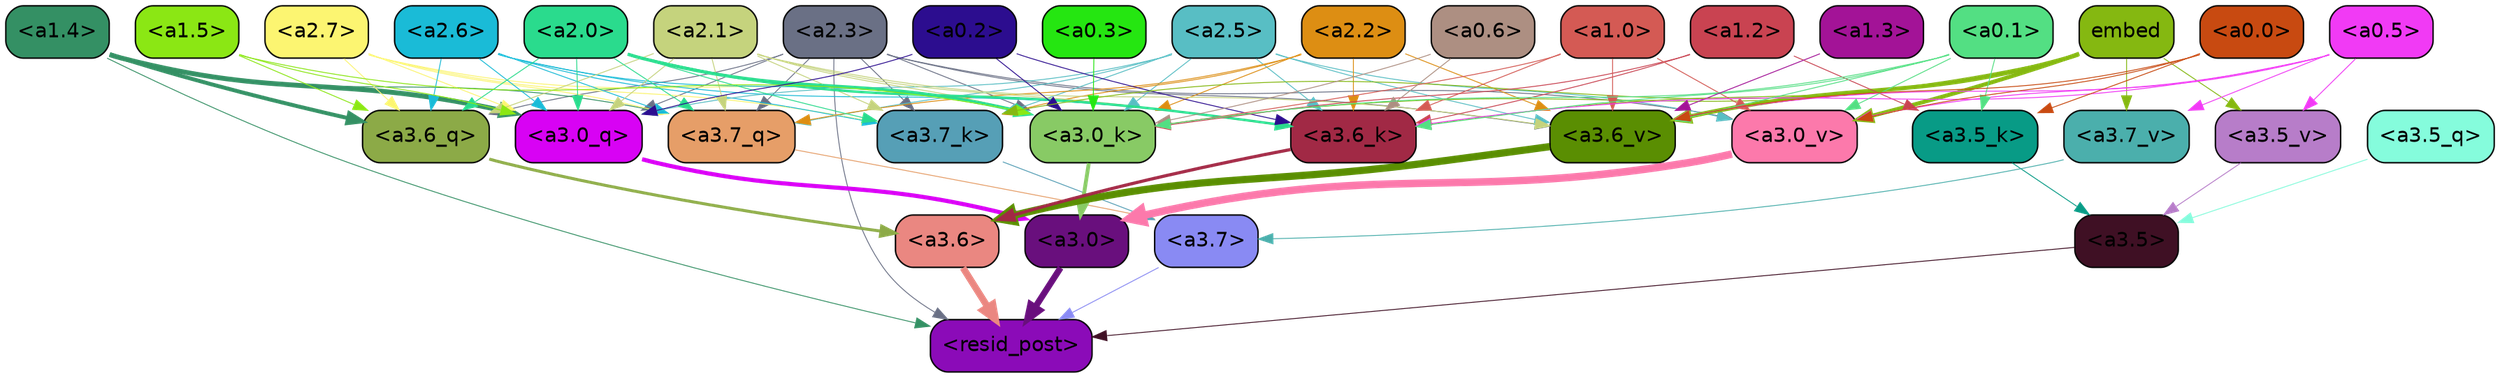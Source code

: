strict digraph "" {
	graph [bgcolor=transparent,
		layout=dot,
		overlap=false,
		splines=true
	];
	"<a3.7>"	[color=black,
		fillcolor="#898af3",
		fontname=Helvetica,
		shape=box,
		style="filled, rounded"];
	"<resid_post>"	[color=black,
		fillcolor="#8b0bb8",
		fontname=Helvetica,
		shape=box,
		style="filled, rounded"];
	"<a3.7>" -> "<resid_post>"	[color="#898af3",
		penwidth=0.6];
	"<a3.6>"	[color=black,
		fillcolor="#ea8781",
		fontname=Helvetica,
		shape=box,
		style="filled, rounded"];
	"<a3.6>" -> "<resid_post>"	[color="#ea8781",
		penwidth=4.646730065345764];
	"<a3.5>"	[color=black,
		fillcolor="#3f1024",
		fontname=Helvetica,
		shape=box,
		style="filled, rounded"];
	"<a3.5>" -> "<resid_post>"	[color="#3f1024",
		penwidth=0.6];
	"<a3.0>"	[color=black,
		fillcolor="#690f7d",
		fontname=Helvetica,
		shape=box,
		style="filled, rounded"];
	"<a3.0>" -> "<resid_post>"	[color="#690f7d",
		penwidth=4.323132634162903];
	"<a2.3>"	[color=black,
		fillcolor="#6a7085",
		fontname=Helvetica,
		shape=box,
		style="filled, rounded"];
	"<a2.3>" -> "<resid_post>"	[color="#6a7085",
		penwidth=0.6];
	"<a3.7_q>"	[color=black,
		fillcolor="#e69e68",
		fontname=Helvetica,
		shape=box,
		style="filled, rounded"];
	"<a2.3>" -> "<a3.7_q>"	[color="#6a7085",
		penwidth=0.6];
	"<a3.6_q>"	[color=black,
		fillcolor="#8caa47",
		fontname=Helvetica,
		shape=box,
		style="filled, rounded"];
	"<a2.3>" -> "<a3.6_q>"	[color="#6a7085",
		penwidth=0.6];
	"<a3.0_q>"	[color=black,
		fillcolor="#d802f4",
		fontname=Helvetica,
		shape=box,
		style="filled, rounded"];
	"<a2.3>" -> "<a3.0_q>"	[color="#6a7085",
		penwidth=0.6];
	"<a3.7_k>"	[color=black,
		fillcolor="#569fb6",
		fontname=Helvetica,
		shape=box,
		style="filled, rounded"];
	"<a2.3>" -> "<a3.7_k>"	[color="#6a7085",
		penwidth=0.6];
	"<a3.0_k>"	[color=black,
		fillcolor="#88ca65",
		fontname=Helvetica,
		shape=box,
		style="filled, rounded"];
	"<a2.3>" -> "<a3.0_k>"	[color="#6a7085",
		penwidth=0.6];
	"<a3.6_v>"	[color=black,
		fillcolor="#5a8e02",
		fontname=Helvetica,
		shape=box,
		style="filled, rounded"];
	"<a2.3>" -> "<a3.6_v>"	[color="#6a7085",
		penwidth=0.6];
	"<a3.0_v>"	[color=black,
		fillcolor="#fc79ab",
		fontname=Helvetica,
		shape=box,
		style="filled, rounded"];
	"<a2.3>" -> "<a3.0_v>"	[color="#6a7085",
		penwidth=0.6];
	"<a1.4>"	[color=black,
		fillcolor="#349064",
		fontname=Helvetica,
		shape=box,
		style="filled, rounded"];
	"<a1.4>" -> "<resid_post>"	[color="#349064",
		penwidth=0.6];
	"<a1.4>" -> "<a3.7_q>"	[color="#349064",
		penwidth=0.6];
	"<a1.4>" -> "<a3.6_q>"	[color="#349064",
		penwidth=2.700703263282776];
	"<a1.4>" -> "<a3.0_q>"	[color="#349064",
		penwidth=3.34255850315094];
	"<a3.7_q>" -> "<a3.7>"	[color="#e69e68",
		penwidth=0.6];
	"<a3.6_q>" -> "<a3.6>"	[color="#8caa47",
		penwidth=2.03758105635643];
	"<a3.5_q>"	[color=black,
		fillcolor="#85fcdc",
		fontname=Helvetica,
		shape=box,
		style="filled, rounded"];
	"<a3.5_q>" -> "<a3.5>"	[color="#85fcdc",
		penwidth=0.6];
	"<a3.0_q>" -> "<a3.0>"	[color="#d802f4",
		penwidth=2.8638100624084473];
	"<a3.7_k>" -> "<a3.7>"	[color="#569fb6",
		penwidth=0.6];
	"<a3.6_k>"	[color=black,
		fillcolor="#a12945",
		fontname=Helvetica,
		shape=box,
		style="filled, rounded"];
	"<a3.6_k>" -> "<a3.6>"	[color="#a12945",
		penwidth=2.174198240041733];
	"<a3.5_k>"	[color=black,
		fillcolor="#089b86",
		fontname=Helvetica,
		shape=box,
		style="filled, rounded"];
	"<a3.5_k>" -> "<a3.5>"	[color="#089b86",
		penwidth=0.6];
	"<a3.0_k>" -> "<a3.0>"	[color="#88ca65",
		penwidth=2.6274144649505615];
	"<a3.7_v>"	[color=black,
		fillcolor="#4bafac",
		fontname=Helvetica,
		shape=box,
		style="filled, rounded"];
	"<a3.7_v>" -> "<a3.7>"	[color="#4bafac",
		penwidth=0.6];
	"<a3.6_v>" -> "<a3.6>"	[color="#5a8e02",
		penwidth=5.002329230308533];
	"<a3.5_v>"	[color=black,
		fillcolor="#b77dc9",
		fontname=Helvetica,
		shape=box,
		style="filled, rounded"];
	"<a3.5_v>" -> "<a3.5>"	[color="#b77dc9",
		penwidth=0.6];
	"<a3.0_v>" -> "<a3.0>"	[color="#fc79ab",
		penwidth=5.188832879066467];
	"<a2.7>"	[color=black,
		fillcolor="#fcf571",
		fontname=Helvetica,
		shape=box,
		style="filled, rounded"];
	"<a2.7>" -> "<a3.7_q>"	[color="#fcf571",
		penwidth=0.6];
	"<a2.7>" -> "<a3.6_q>"	[color="#fcf571",
		penwidth=0.6];
	"<a2.7>" -> "<a3.0_q>"	[color="#fcf571",
		penwidth=0.6];
	"<a2.7>" -> "<a3.7_k>"	[color="#fcf571",
		penwidth=0.6];
	"<a2.7>" -> "<a3.0_k>"	[color="#fcf571",
		penwidth=0.6];
	"<a2.6>"	[color=black,
		fillcolor="#1abbd7",
		fontname=Helvetica,
		shape=box,
		style="filled, rounded"];
	"<a2.6>" -> "<a3.7_q>"	[color="#1abbd7",
		penwidth=0.6];
	"<a2.6>" -> "<a3.6_q>"	[color="#1abbd7",
		penwidth=0.6];
	"<a2.6>" -> "<a3.0_q>"	[color="#1abbd7",
		penwidth=0.6];
	"<a2.6>" -> "<a3.7_k>"	[color="#1abbd7",
		penwidth=0.6];
	"<a2.6>" -> "<a3.6_k>"	[color="#1abbd7",
		penwidth=0.6];
	"<a2.6>" -> "<a3.0_k>"	[color="#1abbd7",
		penwidth=0.6];
	"<a2.5>"	[color=black,
		fillcolor="#58bec4",
		fontname=Helvetica,
		shape=box,
		style="filled, rounded"];
	"<a2.5>" -> "<a3.7_q>"	[color="#58bec4",
		penwidth=0.6];
	"<a2.5>" -> "<a3.0_q>"	[color="#58bec4",
		penwidth=0.6];
	"<a2.5>" -> "<a3.7_k>"	[color="#58bec4",
		penwidth=0.6];
	"<a2.5>" -> "<a3.6_k>"	[color="#58bec4",
		penwidth=0.6];
	"<a2.5>" -> "<a3.0_k>"	[color="#58bec4",
		penwidth=0.6];
	"<a2.5>" -> "<a3.6_v>"	[color="#58bec4",
		penwidth=0.6];
	"<a2.5>" -> "<a3.0_v>"	[color="#58bec4",
		penwidth=0.6];
	"<a2.2>"	[color=black,
		fillcolor="#dd8e13",
		fontname=Helvetica,
		shape=box,
		style="filled, rounded"];
	"<a2.2>" -> "<a3.7_q>"	[color="#dd8e13",
		penwidth=0.6];
	"<a2.2>" -> "<a3.7_k>"	[color="#dd8e13",
		penwidth=0.6];
	"<a2.2>" -> "<a3.6_k>"	[color="#dd8e13",
		penwidth=0.6];
	"<a2.2>" -> "<a3.0_k>"	[color="#dd8e13",
		penwidth=0.6];
	"<a2.2>" -> "<a3.6_v>"	[color="#dd8e13",
		penwidth=0.6];
	"<a2.1>"	[color=black,
		fillcolor="#c5d37d",
		fontname=Helvetica,
		shape=box,
		style="filled, rounded"];
	"<a2.1>" -> "<a3.7_q>"	[color="#c5d37d",
		penwidth=0.6];
	"<a2.1>" -> "<a3.6_q>"	[color="#c5d37d",
		penwidth=0.6];
	"<a2.1>" -> "<a3.0_q>"	[color="#c5d37d",
		penwidth=0.6];
	"<a2.1>" -> "<a3.7_k>"	[color="#c5d37d",
		penwidth=0.6];
	"<a2.1>" -> "<a3.6_k>"	[color="#c5d37d",
		penwidth=0.6];
	"<a2.1>" -> "<a3.0_k>"	[color="#c5d37d",
		penwidth=0.6];
	"<a2.1>" -> "<a3.6_v>"	[color="#c5d37d",
		penwidth=0.6];
	"<a2.0>"	[color=black,
		fillcolor="#2adb8d",
		fontname=Helvetica,
		shape=box,
		style="filled, rounded"];
	"<a2.0>" -> "<a3.7_q>"	[color="#2adb8d",
		penwidth=0.6];
	"<a2.0>" -> "<a3.6_q>"	[color="#2adb8d",
		penwidth=0.6];
	"<a2.0>" -> "<a3.0_q>"	[color="#2adb8d",
		penwidth=0.6];
	"<a2.0>" -> "<a3.7_k>"	[color="#2adb8d",
		penwidth=0.6];
	"<a2.0>" -> "<a3.6_k>"	[color="#2adb8d",
		penwidth=1.6454488784074783];
	"<a2.0>" -> "<a3.0_k>"	[color="#2adb8d",
		penwidth=2.2218968719244003];
	"<a1.5>"	[color=black,
		fillcolor="#8be714",
		fontname=Helvetica,
		shape=box,
		style="filled, rounded"];
	"<a1.5>" -> "<a3.6_q>"	[color="#8be714",
		penwidth=0.6];
	"<a1.5>" -> "<a3.0_q>"	[color="#8be714",
		penwidth=0.6];
	"<a1.5>" -> "<a3.0_k>"	[color="#8be714",
		penwidth=0.6];
	"<a0.2>"	[color=black,
		fillcolor="#2c0d8f",
		fontname=Helvetica,
		shape=box,
		style="filled, rounded"];
	"<a0.2>" -> "<a3.0_q>"	[color="#2c0d8f",
		penwidth=0.6];
	"<a0.2>" -> "<a3.6_k>"	[color="#2c0d8f",
		penwidth=0.6];
	"<a0.2>" -> "<a3.0_k>"	[color="#2c0d8f",
		penwidth=0.6];
	embed	[color=black,
		fillcolor="#85b811",
		fontname=Helvetica,
		shape=box,
		style="filled, rounded"];
	embed -> "<a3.7_k>"	[color="#85b811",
		penwidth=0.6];
	embed -> "<a3.6_k>"	[color="#85b811",
		penwidth=0.6];
	embed -> "<a3.0_k>"	[color="#85b811",
		penwidth=0.6];
	embed -> "<a3.7_v>"	[color="#85b811",
		penwidth=0.6];
	embed -> "<a3.6_v>"	[color="#85b811",
		penwidth=2.8301228284835815];
	embed -> "<a3.5_v>"	[color="#85b811",
		penwidth=0.6];
	embed -> "<a3.0_v>"	[color="#85b811",
		penwidth=2.7660785913467407];
	"<a1.2>"	[color=black,
		fillcolor="#c94351",
		fontname=Helvetica,
		shape=box,
		style="filled, rounded"];
	"<a1.2>" -> "<a3.6_k>"	[color="#c94351",
		penwidth=0.6];
	"<a1.2>" -> "<a3.5_k>"	[color="#c94351",
		penwidth=0.6];
	"<a1.2>" -> "<a3.0_k>"	[color="#c94351",
		penwidth=0.6];
	"<a1.0>"	[color=black,
		fillcolor="#d45a54",
		fontname=Helvetica,
		shape=box,
		style="filled, rounded"];
	"<a1.0>" -> "<a3.6_k>"	[color="#d45a54",
		penwidth=0.6];
	"<a1.0>" -> "<a3.0_k>"	[color="#d45a54",
		penwidth=0.6];
	"<a1.0>" -> "<a3.6_v>"	[color="#d45a54",
		penwidth=0.6];
	"<a1.0>" -> "<a3.0_v>"	[color="#d45a54",
		penwidth=0.6];
	"<a0.6>"	[color=black,
		fillcolor="#ad8f82",
		fontname=Helvetica,
		shape=box,
		style="filled, rounded"];
	"<a0.6>" -> "<a3.6_k>"	[color="#ad8f82",
		penwidth=0.6];
	"<a0.6>" -> "<a3.0_k>"	[color="#ad8f82",
		penwidth=0.6];
	"<a0.5>"	[color=black,
		fillcolor="#f13af5",
		fontname=Helvetica,
		shape=box,
		style="filled, rounded"];
	"<a0.5>" -> "<a3.6_k>"	[color="#f13af5",
		penwidth=0.6];
	"<a0.5>" -> "<a3.7_v>"	[color="#f13af5",
		penwidth=0.6];
	"<a0.5>" -> "<a3.6_v>"	[color="#f13af5",
		penwidth=0.6];
	"<a0.5>" -> "<a3.5_v>"	[color="#f13af5",
		penwidth=0.6];
	"<a0.5>" -> "<a3.0_v>"	[color="#f13af5",
		penwidth=0.6124261617660522];
	"<a0.1>"	[color=black,
		fillcolor="#53df83",
		fontname=Helvetica,
		shape=box,
		style="filled, rounded"];
	"<a0.1>" -> "<a3.6_k>"	[color="#53df83",
		penwidth=0.6];
	"<a0.1>" -> "<a3.5_k>"	[color="#53df83",
		penwidth=0.6];
	"<a0.1>" -> "<a3.0_k>"	[color="#53df83",
		penwidth=0.6];
	"<a0.1>" -> "<a3.6_v>"	[color="#53df83",
		penwidth=0.6];
	"<a0.1>" -> "<a3.0_v>"	[color="#53df83",
		penwidth=0.6];
	"<a0.0>"	[color=black,
		fillcolor="#c84a11",
		fontname=Helvetica,
		shape=box,
		style="filled, rounded"];
	"<a0.0>" -> "<a3.5_k>"	[color="#c84a11",
		penwidth=0.6];
	"<a0.0>" -> "<a3.6_v>"	[color="#c84a11",
		penwidth=0.6];
	"<a0.0>" -> "<a3.0_v>"	[color="#c84a11",
		penwidth=0.6];
	"<a0.3>"	[color=black,
		fillcolor="#25e611",
		fontname=Helvetica,
		shape=box,
		style="filled, rounded"];
	"<a0.3>" -> "<a3.0_k>"	[color="#25e611",
		penwidth=0.6];
	"<a1.3>"	[color=black,
		fillcolor="#a31397",
		fontname=Helvetica,
		shape=box,
		style="filled, rounded"];
	"<a1.3>" -> "<a3.6_v>"	[color="#a31397",
		penwidth=0.6];
}
